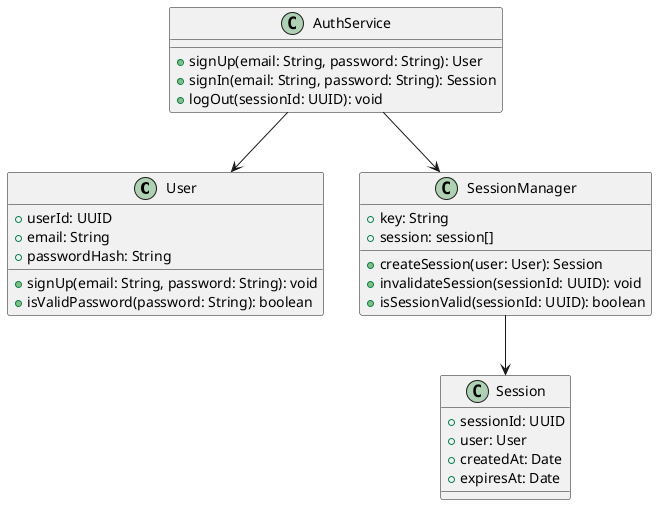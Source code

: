 @startuml
class User {
  +userId: UUID
  +email: String
  +passwordHash: String
  +signUp(email: String, password: String): void
  +isValidPassword(password: String): boolean
}

class AuthService {
  +signUp(email: String, password: String): User
  +signIn(email: String, password: String): Session
  +logOut(sessionId: UUID): void
}

class SessionManager {
  +key: String
  +session: session[]
  +createSession(user: User): Session
  +invalidateSession(sessionId: UUID): void
  +isSessionValid(sessionId: UUID): boolean
}

class Session {
  +sessionId: UUID
  +user: User
  +createdAt: Date
  +expiresAt: Date
}

AuthService --> User
AuthService --> SessionManager
SessionManager --> Session
@enduml

